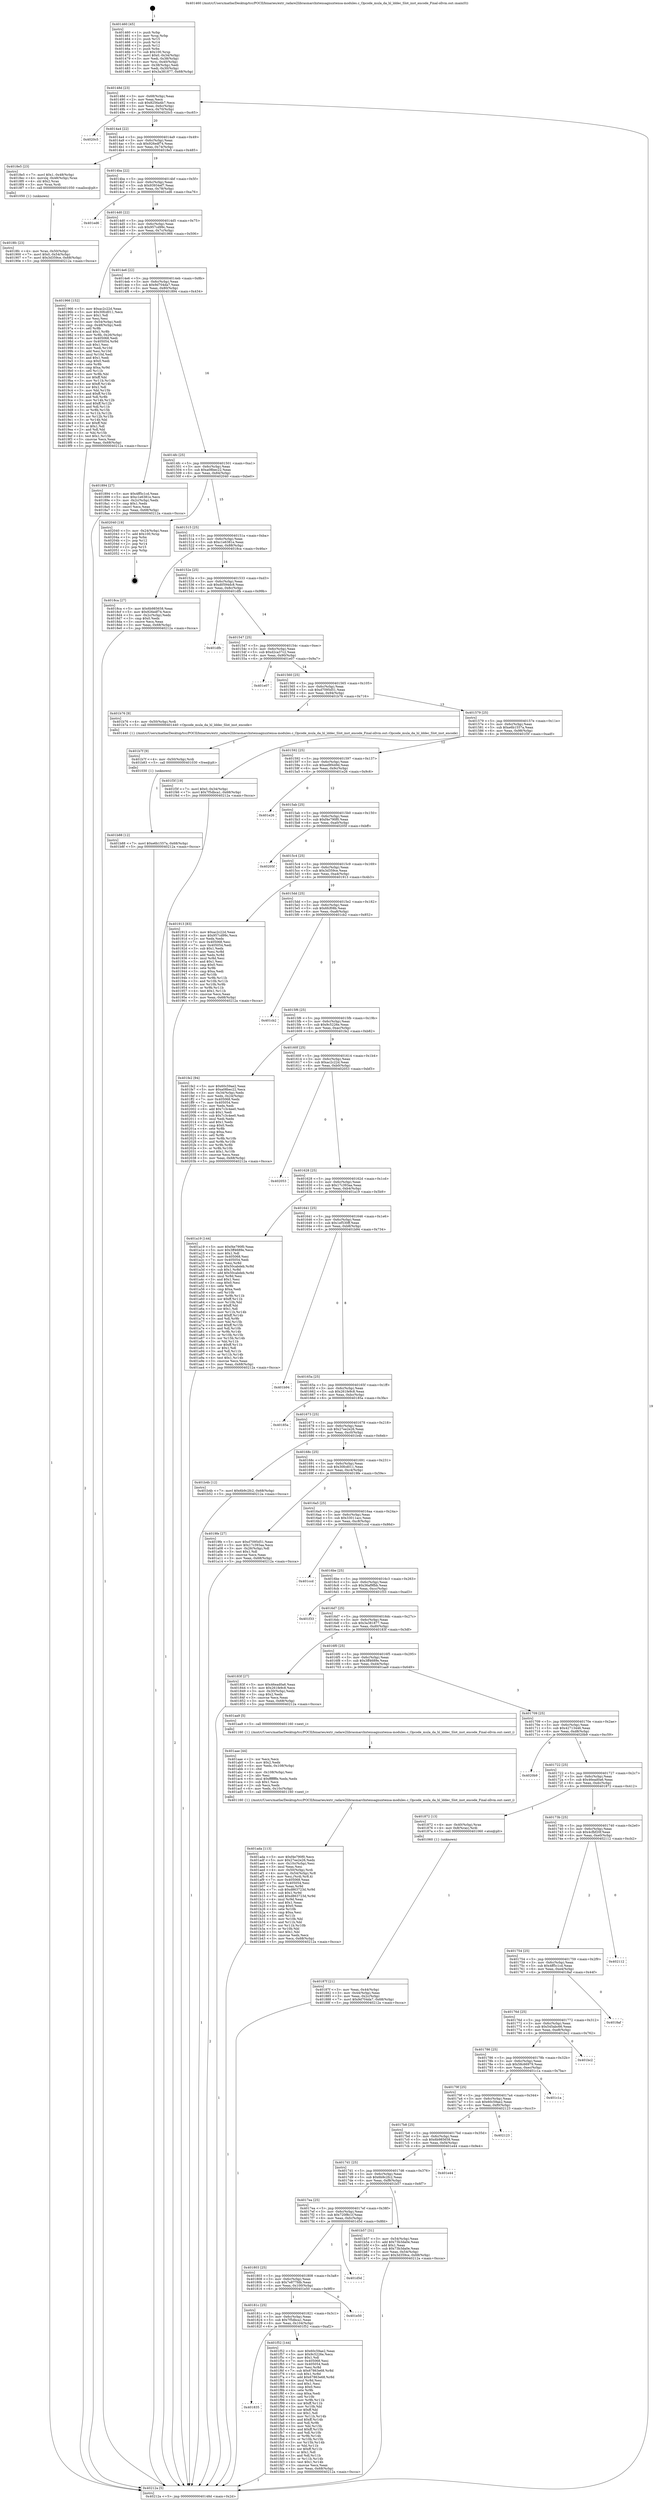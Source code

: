 digraph "0x401460" {
  label = "0x401460 (/mnt/c/Users/mathe/Desktop/tcc/POCII/binaries/extr_radare2librasmarchxtensagnuxtensa-modules.c_Opcode_mula_da_hl_lddec_Slot_inst_encode_Final-ollvm.out::main(0))"
  labelloc = "t"
  node[shape=record]

  Entry [label="",width=0.3,height=0.3,shape=circle,fillcolor=black,style=filled]
  "0x40148d" [label="{
     0x40148d [23]\l
     | [instrs]\l
     &nbsp;&nbsp;0x40148d \<+3\>: mov -0x68(%rbp),%eax\l
     &nbsp;&nbsp;0x401490 \<+2\>: mov %eax,%ecx\l
     &nbsp;&nbsp;0x401492 \<+6\>: sub $0x8256a4b7,%ecx\l
     &nbsp;&nbsp;0x401498 \<+3\>: mov %eax,-0x6c(%rbp)\l
     &nbsp;&nbsp;0x40149b \<+3\>: mov %ecx,-0x70(%rbp)\l
     &nbsp;&nbsp;0x40149e \<+6\>: je 00000000004020c5 \<main+0xc65\>\l
  }"]
  "0x4020c5" [label="{
     0x4020c5\l
  }", style=dashed]
  "0x4014a4" [label="{
     0x4014a4 [22]\l
     | [instrs]\l
     &nbsp;&nbsp;0x4014a4 \<+5\>: jmp 00000000004014a9 \<main+0x49\>\l
     &nbsp;&nbsp;0x4014a9 \<+3\>: mov -0x6c(%rbp),%eax\l
     &nbsp;&nbsp;0x4014ac \<+5\>: sub $0x926edf74,%eax\l
     &nbsp;&nbsp;0x4014b1 \<+3\>: mov %eax,-0x74(%rbp)\l
     &nbsp;&nbsp;0x4014b4 \<+6\>: je 00000000004018e5 \<main+0x485\>\l
  }"]
  Exit [label="",width=0.3,height=0.3,shape=circle,fillcolor=black,style=filled,peripheries=2]
  "0x4018e5" [label="{
     0x4018e5 [23]\l
     | [instrs]\l
     &nbsp;&nbsp;0x4018e5 \<+7\>: movl $0x1,-0x48(%rbp)\l
     &nbsp;&nbsp;0x4018ec \<+4\>: movslq -0x48(%rbp),%rax\l
     &nbsp;&nbsp;0x4018f0 \<+4\>: shl $0x2,%rax\l
     &nbsp;&nbsp;0x4018f4 \<+3\>: mov %rax,%rdi\l
     &nbsp;&nbsp;0x4018f7 \<+5\>: call 0000000000401050 \<malloc@plt\>\l
     | [calls]\l
     &nbsp;&nbsp;0x401050 \{1\} (unknown)\l
  }"]
  "0x4014ba" [label="{
     0x4014ba [22]\l
     | [instrs]\l
     &nbsp;&nbsp;0x4014ba \<+5\>: jmp 00000000004014bf \<main+0x5f\>\l
     &nbsp;&nbsp;0x4014bf \<+3\>: mov -0x6c(%rbp),%eax\l
     &nbsp;&nbsp;0x4014c2 \<+5\>: sub $0x93934ef7,%eax\l
     &nbsp;&nbsp;0x4014c7 \<+3\>: mov %eax,-0x78(%rbp)\l
     &nbsp;&nbsp;0x4014ca \<+6\>: je 0000000000401ed6 \<main+0xa76\>\l
  }"]
  "0x401835" [label="{
     0x401835\l
  }", style=dashed]
  "0x401ed6" [label="{
     0x401ed6\l
  }", style=dashed]
  "0x4014d0" [label="{
     0x4014d0 [22]\l
     | [instrs]\l
     &nbsp;&nbsp;0x4014d0 \<+5\>: jmp 00000000004014d5 \<main+0x75\>\l
     &nbsp;&nbsp;0x4014d5 \<+3\>: mov -0x6c(%rbp),%eax\l
     &nbsp;&nbsp;0x4014d8 \<+5\>: sub $0x957cd99c,%eax\l
     &nbsp;&nbsp;0x4014dd \<+3\>: mov %eax,-0x7c(%rbp)\l
     &nbsp;&nbsp;0x4014e0 \<+6\>: je 0000000000401966 \<main+0x506\>\l
  }"]
  "0x401f52" [label="{
     0x401f52 [144]\l
     | [instrs]\l
     &nbsp;&nbsp;0x401f52 \<+5\>: mov $0x60c59ae2,%eax\l
     &nbsp;&nbsp;0x401f57 \<+5\>: mov $0x9c5226e,%ecx\l
     &nbsp;&nbsp;0x401f5c \<+2\>: mov $0x1,%dl\l
     &nbsp;&nbsp;0x401f5e \<+7\>: mov 0x405068,%esi\l
     &nbsp;&nbsp;0x401f65 \<+7\>: mov 0x405054,%edi\l
     &nbsp;&nbsp;0x401f6c \<+3\>: mov %esi,%r8d\l
     &nbsp;&nbsp;0x401f6f \<+7\>: sub $0x67863e68,%r8d\l
     &nbsp;&nbsp;0x401f76 \<+4\>: sub $0x1,%r8d\l
     &nbsp;&nbsp;0x401f7a \<+7\>: add $0x67863e68,%r8d\l
     &nbsp;&nbsp;0x401f81 \<+4\>: imul %r8d,%esi\l
     &nbsp;&nbsp;0x401f85 \<+3\>: and $0x1,%esi\l
     &nbsp;&nbsp;0x401f88 \<+3\>: cmp $0x0,%esi\l
     &nbsp;&nbsp;0x401f8b \<+4\>: sete %r9b\l
     &nbsp;&nbsp;0x401f8f \<+3\>: cmp $0xa,%edi\l
     &nbsp;&nbsp;0x401f92 \<+4\>: setl %r10b\l
     &nbsp;&nbsp;0x401f96 \<+3\>: mov %r9b,%r11b\l
     &nbsp;&nbsp;0x401f99 \<+4\>: xor $0xff,%r11b\l
     &nbsp;&nbsp;0x401f9d \<+3\>: mov %r10b,%bl\l
     &nbsp;&nbsp;0x401fa0 \<+3\>: xor $0xff,%bl\l
     &nbsp;&nbsp;0x401fa3 \<+3\>: xor $0x1,%dl\l
     &nbsp;&nbsp;0x401fa6 \<+3\>: mov %r11b,%r14b\l
     &nbsp;&nbsp;0x401fa9 \<+4\>: and $0xff,%r14b\l
     &nbsp;&nbsp;0x401fad \<+3\>: and %dl,%r9b\l
     &nbsp;&nbsp;0x401fb0 \<+3\>: mov %bl,%r15b\l
     &nbsp;&nbsp;0x401fb3 \<+4\>: and $0xff,%r15b\l
     &nbsp;&nbsp;0x401fb7 \<+3\>: and %dl,%r10b\l
     &nbsp;&nbsp;0x401fba \<+3\>: or %r9b,%r14b\l
     &nbsp;&nbsp;0x401fbd \<+3\>: or %r10b,%r15b\l
     &nbsp;&nbsp;0x401fc0 \<+3\>: xor %r15b,%r14b\l
     &nbsp;&nbsp;0x401fc3 \<+3\>: or %bl,%r11b\l
     &nbsp;&nbsp;0x401fc6 \<+4\>: xor $0xff,%r11b\l
     &nbsp;&nbsp;0x401fca \<+3\>: or $0x1,%dl\l
     &nbsp;&nbsp;0x401fcd \<+3\>: and %dl,%r11b\l
     &nbsp;&nbsp;0x401fd0 \<+3\>: or %r11b,%r14b\l
     &nbsp;&nbsp;0x401fd3 \<+4\>: test $0x1,%r14b\l
     &nbsp;&nbsp;0x401fd7 \<+3\>: cmovne %ecx,%eax\l
     &nbsp;&nbsp;0x401fda \<+3\>: mov %eax,-0x68(%rbp)\l
     &nbsp;&nbsp;0x401fdd \<+5\>: jmp 000000000040212a \<main+0xcca\>\l
  }"]
  "0x401966" [label="{
     0x401966 [152]\l
     | [instrs]\l
     &nbsp;&nbsp;0x401966 \<+5\>: mov $0xac2c22d,%eax\l
     &nbsp;&nbsp;0x40196b \<+5\>: mov $0x30fcd011,%ecx\l
     &nbsp;&nbsp;0x401970 \<+2\>: mov $0x1,%dl\l
     &nbsp;&nbsp;0x401972 \<+2\>: xor %esi,%esi\l
     &nbsp;&nbsp;0x401974 \<+3\>: mov -0x54(%rbp),%edi\l
     &nbsp;&nbsp;0x401977 \<+3\>: cmp -0x48(%rbp),%edi\l
     &nbsp;&nbsp;0x40197a \<+4\>: setl %r8b\l
     &nbsp;&nbsp;0x40197e \<+4\>: and $0x1,%r8b\l
     &nbsp;&nbsp;0x401982 \<+4\>: mov %r8b,-0x26(%rbp)\l
     &nbsp;&nbsp;0x401986 \<+7\>: mov 0x405068,%edi\l
     &nbsp;&nbsp;0x40198d \<+8\>: mov 0x405054,%r9d\l
     &nbsp;&nbsp;0x401995 \<+3\>: sub $0x1,%esi\l
     &nbsp;&nbsp;0x401998 \<+3\>: mov %edi,%r10d\l
     &nbsp;&nbsp;0x40199b \<+3\>: add %esi,%r10d\l
     &nbsp;&nbsp;0x40199e \<+4\>: imul %r10d,%edi\l
     &nbsp;&nbsp;0x4019a2 \<+3\>: and $0x1,%edi\l
     &nbsp;&nbsp;0x4019a5 \<+3\>: cmp $0x0,%edi\l
     &nbsp;&nbsp;0x4019a8 \<+4\>: sete %r8b\l
     &nbsp;&nbsp;0x4019ac \<+4\>: cmp $0xa,%r9d\l
     &nbsp;&nbsp;0x4019b0 \<+4\>: setl %r11b\l
     &nbsp;&nbsp;0x4019b4 \<+3\>: mov %r8b,%bl\l
     &nbsp;&nbsp;0x4019b7 \<+3\>: xor $0xff,%bl\l
     &nbsp;&nbsp;0x4019ba \<+3\>: mov %r11b,%r14b\l
     &nbsp;&nbsp;0x4019bd \<+4\>: xor $0xff,%r14b\l
     &nbsp;&nbsp;0x4019c1 \<+3\>: xor $0x1,%dl\l
     &nbsp;&nbsp;0x4019c4 \<+3\>: mov %bl,%r15b\l
     &nbsp;&nbsp;0x4019c7 \<+4\>: and $0xff,%r15b\l
     &nbsp;&nbsp;0x4019cb \<+3\>: and %dl,%r8b\l
     &nbsp;&nbsp;0x4019ce \<+3\>: mov %r14b,%r12b\l
     &nbsp;&nbsp;0x4019d1 \<+4\>: and $0xff,%r12b\l
     &nbsp;&nbsp;0x4019d5 \<+3\>: and %dl,%r11b\l
     &nbsp;&nbsp;0x4019d8 \<+3\>: or %r8b,%r15b\l
     &nbsp;&nbsp;0x4019db \<+3\>: or %r11b,%r12b\l
     &nbsp;&nbsp;0x4019de \<+3\>: xor %r12b,%r15b\l
     &nbsp;&nbsp;0x4019e1 \<+3\>: or %r14b,%bl\l
     &nbsp;&nbsp;0x4019e4 \<+3\>: xor $0xff,%bl\l
     &nbsp;&nbsp;0x4019e7 \<+3\>: or $0x1,%dl\l
     &nbsp;&nbsp;0x4019ea \<+2\>: and %dl,%bl\l
     &nbsp;&nbsp;0x4019ec \<+3\>: or %bl,%r15b\l
     &nbsp;&nbsp;0x4019ef \<+4\>: test $0x1,%r15b\l
     &nbsp;&nbsp;0x4019f3 \<+3\>: cmovne %ecx,%eax\l
     &nbsp;&nbsp;0x4019f6 \<+3\>: mov %eax,-0x68(%rbp)\l
     &nbsp;&nbsp;0x4019f9 \<+5\>: jmp 000000000040212a \<main+0xcca\>\l
  }"]
  "0x4014e6" [label="{
     0x4014e6 [22]\l
     | [instrs]\l
     &nbsp;&nbsp;0x4014e6 \<+5\>: jmp 00000000004014eb \<main+0x8b\>\l
     &nbsp;&nbsp;0x4014eb \<+3\>: mov -0x6c(%rbp),%eax\l
     &nbsp;&nbsp;0x4014ee \<+5\>: sub $0x9d704da7,%eax\l
     &nbsp;&nbsp;0x4014f3 \<+3\>: mov %eax,-0x80(%rbp)\l
     &nbsp;&nbsp;0x4014f6 \<+6\>: je 0000000000401894 \<main+0x434\>\l
  }"]
  "0x40181c" [label="{
     0x40181c [25]\l
     | [instrs]\l
     &nbsp;&nbsp;0x40181c \<+5\>: jmp 0000000000401821 \<main+0x3c1\>\l
     &nbsp;&nbsp;0x401821 \<+3\>: mov -0x6c(%rbp),%eax\l
     &nbsp;&nbsp;0x401824 \<+5\>: sub $0x7f5dbca1,%eax\l
     &nbsp;&nbsp;0x401829 \<+6\>: mov %eax,-0x104(%rbp)\l
     &nbsp;&nbsp;0x40182f \<+6\>: je 0000000000401f52 \<main+0xaf2\>\l
  }"]
  "0x401894" [label="{
     0x401894 [27]\l
     | [instrs]\l
     &nbsp;&nbsp;0x401894 \<+5\>: mov $0x4ff5c1cd,%eax\l
     &nbsp;&nbsp;0x401899 \<+5\>: mov $0xc1e6381e,%ecx\l
     &nbsp;&nbsp;0x40189e \<+3\>: mov -0x2c(%rbp),%edx\l
     &nbsp;&nbsp;0x4018a1 \<+3\>: cmp $0x1,%edx\l
     &nbsp;&nbsp;0x4018a4 \<+3\>: cmovl %ecx,%eax\l
     &nbsp;&nbsp;0x4018a7 \<+3\>: mov %eax,-0x68(%rbp)\l
     &nbsp;&nbsp;0x4018aa \<+5\>: jmp 000000000040212a \<main+0xcca\>\l
  }"]
  "0x4014fc" [label="{
     0x4014fc [25]\l
     | [instrs]\l
     &nbsp;&nbsp;0x4014fc \<+5\>: jmp 0000000000401501 \<main+0xa1\>\l
     &nbsp;&nbsp;0x401501 \<+3\>: mov -0x6c(%rbp),%eax\l
     &nbsp;&nbsp;0x401504 \<+5\>: sub $0xa08bec22,%eax\l
     &nbsp;&nbsp;0x401509 \<+6\>: mov %eax,-0x84(%rbp)\l
     &nbsp;&nbsp;0x40150f \<+6\>: je 0000000000402040 \<main+0xbe0\>\l
  }"]
  "0x401e50" [label="{
     0x401e50\l
  }", style=dashed]
  "0x402040" [label="{
     0x402040 [19]\l
     | [instrs]\l
     &nbsp;&nbsp;0x402040 \<+3\>: mov -0x24(%rbp),%eax\l
     &nbsp;&nbsp;0x402043 \<+7\>: add $0x100,%rsp\l
     &nbsp;&nbsp;0x40204a \<+1\>: pop %rbx\l
     &nbsp;&nbsp;0x40204b \<+2\>: pop %r12\l
     &nbsp;&nbsp;0x40204d \<+2\>: pop %r14\l
     &nbsp;&nbsp;0x40204f \<+2\>: pop %r15\l
     &nbsp;&nbsp;0x402051 \<+1\>: pop %rbp\l
     &nbsp;&nbsp;0x402052 \<+1\>: ret\l
  }"]
  "0x401515" [label="{
     0x401515 [25]\l
     | [instrs]\l
     &nbsp;&nbsp;0x401515 \<+5\>: jmp 000000000040151a \<main+0xba\>\l
     &nbsp;&nbsp;0x40151a \<+3\>: mov -0x6c(%rbp),%eax\l
     &nbsp;&nbsp;0x40151d \<+5\>: sub $0xc1e6381e,%eax\l
     &nbsp;&nbsp;0x401522 \<+6\>: mov %eax,-0x88(%rbp)\l
     &nbsp;&nbsp;0x401528 \<+6\>: je 00000000004018ca \<main+0x46a\>\l
  }"]
  "0x401803" [label="{
     0x401803 [25]\l
     | [instrs]\l
     &nbsp;&nbsp;0x401803 \<+5\>: jmp 0000000000401808 \<main+0x3a8\>\l
     &nbsp;&nbsp;0x401808 \<+3\>: mov -0x6c(%rbp),%eax\l
     &nbsp;&nbsp;0x40180b \<+5\>: sub $0x7e877fdb,%eax\l
     &nbsp;&nbsp;0x401810 \<+6\>: mov %eax,-0x100(%rbp)\l
     &nbsp;&nbsp;0x401816 \<+6\>: je 0000000000401e50 \<main+0x9f0\>\l
  }"]
  "0x4018ca" [label="{
     0x4018ca [27]\l
     | [instrs]\l
     &nbsp;&nbsp;0x4018ca \<+5\>: mov $0x6b985658,%eax\l
     &nbsp;&nbsp;0x4018cf \<+5\>: mov $0x926edf74,%ecx\l
     &nbsp;&nbsp;0x4018d4 \<+3\>: mov -0x2c(%rbp),%edx\l
     &nbsp;&nbsp;0x4018d7 \<+3\>: cmp $0x0,%edx\l
     &nbsp;&nbsp;0x4018da \<+3\>: cmove %ecx,%eax\l
     &nbsp;&nbsp;0x4018dd \<+3\>: mov %eax,-0x68(%rbp)\l
     &nbsp;&nbsp;0x4018e0 \<+5\>: jmp 000000000040212a \<main+0xcca\>\l
  }"]
  "0x40152e" [label="{
     0x40152e [25]\l
     | [instrs]\l
     &nbsp;&nbsp;0x40152e \<+5\>: jmp 0000000000401533 \<main+0xd3\>\l
     &nbsp;&nbsp;0x401533 \<+3\>: mov -0x6c(%rbp),%eax\l
     &nbsp;&nbsp;0x401536 \<+5\>: sub $0xd0594dc8,%eax\l
     &nbsp;&nbsp;0x40153b \<+6\>: mov %eax,-0x8c(%rbp)\l
     &nbsp;&nbsp;0x401541 \<+6\>: je 0000000000401dfb \<main+0x99b\>\l
  }"]
  "0x401d5d" [label="{
     0x401d5d\l
  }", style=dashed]
  "0x401dfb" [label="{
     0x401dfb\l
  }", style=dashed]
  "0x401547" [label="{
     0x401547 [25]\l
     | [instrs]\l
     &nbsp;&nbsp;0x401547 \<+5\>: jmp 000000000040154c \<main+0xec\>\l
     &nbsp;&nbsp;0x40154c \<+3\>: mov -0x6c(%rbp),%eax\l
     &nbsp;&nbsp;0x40154f \<+5\>: sub $0xd2ca37c2,%eax\l
     &nbsp;&nbsp;0x401554 \<+6\>: mov %eax,-0x90(%rbp)\l
     &nbsp;&nbsp;0x40155a \<+6\>: je 0000000000401e07 \<main+0x9a7\>\l
  }"]
  "0x401b88" [label="{
     0x401b88 [12]\l
     | [instrs]\l
     &nbsp;&nbsp;0x401b88 \<+7\>: movl $0xe6b1557a,-0x68(%rbp)\l
     &nbsp;&nbsp;0x401b8f \<+5\>: jmp 000000000040212a \<main+0xcca\>\l
  }"]
  "0x401e07" [label="{
     0x401e07\l
  }", style=dashed]
  "0x401560" [label="{
     0x401560 [25]\l
     | [instrs]\l
     &nbsp;&nbsp;0x401560 \<+5\>: jmp 0000000000401565 \<main+0x105\>\l
     &nbsp;&nbsp;0x401565 \<+3\>: mov -0x6c(%rbp),%eax\l
     &nbsp;&nbsp;0x401568 \<+5\>: sub $0xd7095d51,%eax\l
     &nbsp;&nbsp;0x40156d \<+6\>: mov %eax,-0x94(%rbp)\l
     &nbsp;&nbsp;0x401573 \<+6\>: je 0000000000401b76 \<main+0x716\>\l
  }"]
  "0x401b7f" [label="{
     0x401b7f [9]\l
     | [instrs]\l
     &nbsp;&nbsp;0x401b7f \<+4\>: mov -0x50(%rbp),%rdi\l
     &nbsp;&nbsp;0x401b83 \<+5\>: call 0000000000401030 \<free@plt\>\l
     | [calls]\l
     &nbsp;&nbsp;0x401030 \{1\} (unknown)\l
  }"]
  "0x401b76" [label="{
     0x401b76 [9]\l
     | [instrs]\l
     &nbsp;&nbsp;0x401b76 \<+4\>: mov -0x50(%rbp),%rdi\l
     &nbsp;&nbsp;0x401b7a \<+5\>: call 0000000000401440 \<Opcode_mula_da_hl_lddec_Slot_inst_encode\>\l
     | [calls]\l
     &nbsp;&nbsp;0x401440 \{1\} (/mnt/c/Users/mathe/Desktop/tcc/POCII/binaries/extr_radare2librasmarchxtensagnuxtensa-modules.c_Opcode_mula_da_hl_lddec_Slot_inst_encode_Final-ollvm.out::Opcode_mula_da_hl_lddec_Slot_inst_encode)\l
  }"]
  "0x401579" [label="{
     0x401579 [25]\l
     | [instrs]\l
     &nbsp;&nbsp;0x401579 \<+5\>: jmp 000000000040157e \<main+0x11e\>\l
     &nbsp;&nbsp;0x40157e \<+3\>: mov -0x6c(%rbp),%eax\l
     &nbsp;&nbsp;0x401581 \<+5\>: sub $0xe6b1557a,%eax\l
     &nbsp;&nbsp;0x401586 \<+6\>: mov %eax,-0x98(%rbp)\l
     &nbsp;&nbsp;0x40158c \<+6\>: je 0000000000401f3f \<main+0xadf\>\l
  }"]
  "0x4017ea" [label="{
     0x4017ea [25]\l
     | [instrs]\l
     &nbsp;&nbsp;0x4017ea \<+5\>: jmp 00000000004017ef \<main+0x38f\>\l
     &nbsp;&nbsp;0x4017ef \<+3\>: mov -0x6c(%rbp),%eax\l
     &nbsp;&nbsp;0x4017f2 \<+5\>: sub $0x720f8c1f,%eax\l
     &nbsp;&nbsp;0x4017f7 \<+6\>: mov %eax,-0xfc(%rbp)\l
     &nbsp;&nbsp;0x4017fd \<+6\>: je 0000000000401d5d \<main+0x8fd\>\l
  }"]
  "0x401f3f" [label="{
     0x401f3f [19]\l
     | [instrs]\l
     &nbsp;&nbsp;0x401f3f \<+7\>: movl $0x0,-0x34(%rbp)\l
     &nbsp;&nbsp;0x401f46 \<+7\>: movl $0x7f5dbca1,-0x68(%rbp)\l
     &nbsp;&nbsp;0x401f4d \<+5\>: jmp 000000000040212a \<main+0xcca\>\l
  }"]
  "0x401592" [label="{
     0x401592 [25]\l
     | [instrs]\l
     &nbsp;&nbsp;0x401592 \<+5\>: jmp 0000000000401597 \<main+0x137\>\l
     &nbsp;&nbsp;0x401597 \<+3\>: mov -0x6c(%rbp),%eax\l
     &nbsp;&nbsp;0x40159a \<+5\>: sub $0xed9f449d,%eax\l
     &nbsp;&nbsp;0x40159f \<+6\>: mov %eax,-0x9c(%rbp)\l
     &nbsp;&nbsp;0x4015a5 \<+6\>: je 0000000000401e26 \<main+0x9c6\>\l
  }"]
  "0x401b57" [label="{
     0x401b57 [31]\l
     | [instrs]\l
     &nbsp;&nbsp;0x401b57 \<+3\>: mov -0x54(%rbp),%eax\l
     &nbsp;&nbsp;0x401b5a \<+5\>: add $0x73b3da0e,%eax\l
     &nbsp;&nbsp;0x401b5f \<+3\>: add $0x1,%eax\l
     &nbsp;&nbsp;0x401b62 \<+5\>: sub $0x73b3da0e,%eax\l
     &nbsp;&nbsp;0x401b67 \<+3\>: mov %eax,-0x54(%rbp)\l
     &nbsp;&nbsp;0x401b6a \<+7\>: movl $0x3d359ce,-0x68(%rbp)\l
     &nbsp;&nbsp;0x401b71 \<+5\>: jmp 000000000040212a \<main+0xcca\>\l
  }"]
  "0x401e26" [label="{
     0x401e26\l
  }", style=dashed]
  "0x4015ab" [label="{
     0x4015ab [25]\l
     | [instrs]\l
     &nbsp;&nbsp;0x4015ab \<+5\>: jmp 00000000004015b0 \<main+0x150\>\l
     &nbsp;&nbsp;0x4015b0 \<+3\>: mov -0x6c(%rbp),%eax\l
     &nbsp;&nbsp;0x4015b3 \<+5\>: sub $0xf4e790f0,%eax\l
     &nbsp;&nbsp;0x4015b8 \<+6\>: mov %eax,-0xa0(%rbp)\l
     &nbsp;&nbsp;0x4015be \<+6\>: je 000000000040205f \<main+0xbff\>\l
  }"]
  "0x4017d1" [label="{
     0x4017d1 [25]\l
     | [instrs]\l
     &nbsp;&nbsp;0x4017d1 \<+5\>: jmp 00000000004017d6 \<main+0x376\>\l
     &nbsp;&nbsp;0x4017d6 \<+3\>: mov -0x6c(%rbp),%eax\l
     &nbsp;&nbsp;0x4017d9 \<+5\>: sub $0x6b9c2fc2,%eax\l
     &nbsp;&nbsp;0x4017de \<+6\>: mov %eax,-0xf8(%rbp)\l
     &nbsp;&nbsp;0x4017e4 \<+6\>: je 0000000000401b57 \<main+0x6f7\>\l
  }"]
  "0x40205f" [label="{
     0x40205f\l
  }", style=dashed]
  "0x4015c4" [label="{
     0x4015c4 [25]\l
     | [instrs]\l
     &nbsp;&nbsp;0x4015c4 \<+5\>: jmp 00000000004015c9 \<main+0x169\>\l
     &nbsp;&nbsp;0x4015c9 \<+3\>: mov -0x6c(%rbp),%eax\l
     &nbsp;&nbsp;0x4015cc \<+5\>: sub $0x3d359ce,%eax\l
     &nbsp;&nbsp;0x4015d1 \<+6\>: mov %eax,-0xa4(%rbp)\l
     &nbsp;&nbsp;0x4015d7 \<+6\>: je 0000000000401913 \<main+0x4b3\>\l
  }"]
  "0x401e44" [label="{
     0x401e44\l
  }", style=dashed]
  "0x401913" [label="{
     0x401913 [83]\l
     | [instrs]\l
     &nbsp;&nbsp;0x401913 \<+5\>: mov $0xac2c22d,%eax\l
     &nbsp;&nbsp;0x401918 \<+5\>: mov $0x957cd99c,%ecx\l
     &nbsp;&nbsp;0x40191d \<+2\>: xor %edx,%edx\l
     &nbsp;&nbsp;0x40191f \<+7\>: mov 0x405068,%esi\l
     &nbsp;&nbsp;0x401926 \<+7\>: mov 0x405054,%edi\l
     &nbsp;&nbsp;0x40192d \<+3\>: sub $0x1,%edx\l
     &nbsp;&nbsp;0x401930 \<+3\>: mov %esi,%r8d\l
     &nbsp;&nbsp;0x401933 \<+3\>: add %edx,%r8d\l
     &nbsp;&nbsp;0x401936 \<+4\>: imul %r8d,%esi\l
     &nbsp;&nbsp;0x40193a \<+3\>: and $0x1,%esi\l
     &nbsp;&nbsp;0x40193d \<+3\>: cmp $0x0,%esi\l
     &nbsp;&nbsp;0x401940 \<+4\>: sete %r9b\l
     &nbsp;&nbsp;0x401944 \<+3\>: cmp $0xa,%edi\l
     &nbsp;&nbsp;0x401947 \<+4\>: setl %r10b\l
     &nbsp;&nbsp;0x40194b \<+3\>: mov %r9b,%r11b\l
     &nbsp;&nbsp;0x40194e \<+3\>: and %r10b,%r11b\l
     &nbsp;&nbsp;0x401951 \<+3\>: xor %r10b,%r9b\l
     &nbsp;&nbsp;0x401954 \<+3\>: or %r9b,%r11b\l
     &nbsp;&nbsp;0x401957 \<+4\>: test $0x1,%r11b\l
     &nbsp;&nbsp;0x40195b \<+3\>: cmovne %ecx,%eax\l
     &nbsp;&nbsp;0x40195e \<+3\>: mov %eax,-0x68(%rbp)\l
     &nbsp;&nbsp;0x401961 \<+5\>: jmp 000000000040212a \<main+0xcca\>\l
  }"]
  "0x4015dd" [label="{
     0x4015dd [25]\l
     | [instrs]\l
     &nbsp;&nbsp;0x4015dd \<+5\>: jmp 00000000004015e2 \<main+0x182\>\l
     &nbsp;&nbsp;0x4015e2 \<+3\>: mov -0x6c(%rbp),%eax\l
     &nbsp;&nbsp;0x4015e5 \<+5\>: sub $0x6fcf08b,%eax\l
     &nbsp;&nbsp;0x4015ea \<+6\>: mov %eax,-0xa8(%rbp)\l
     &nbsp;&nbsp;0x4015f0 \<+6\>: je 0000000000401cb2 \<main+0x852\>\l
  }"]
  "0x4017b8" [label="{
     0x4017b8 [25]\l
     | [instrs]\l
     &nbsp;&nbsp;0x4017b8 \<+5\>: jmp 00000000004017bd \<main+0x35d\>\l
     &nbsp;&nbsp;0x4017bd \<+3\>: mov -0x6c(%rbp),%eax\l
     &nbsp;&nbsp;0x4017c0 \<+5\>: sub $0x6b985658,%eax\l
     &nbsp;&nbsp;0x4017c5 \<+6\>: mov %eax,-0xf4(%rbp)\l
     &nbsp;&nbsp;0x4017cb \<+6\>: je 0000000000401e44 \<main+0x9e4\>\l
  }"]
  "0x401cb2" [label="{
     0x401cb2\l
  }", style=dashed]
  "0x4015f6" [label="{
     0x4015f6 [25]\l
     | [instrs]\l
     &nbsp;&nbsp;0x4015f6 \<+5\>: jmp 00000000004015fb \<main+0x19b\>\l
     &nbsp;&nbsp;0x4015fb \<+3\>: mov -0x6c(%rbp),%eax\l
     &nbsp;&nbsp;0x4015fe \<+5\>: sub $0x9c5226e,%eax\l
     &nbsp;&nbsp;0x401603 \<+6\>: mov %eax,-0xac(%rbp)\l
     &nbsp;&nbsp;0x401609 \<+6\>: je 0000000000401fe2 \<main+0xb82\>\l
  }"]
  "0x402123" [label="{
     0x402123\l
  }", style=dashed]
  "0x401fe2" [label="{
     0x401fe2 [94]\l
     | [instrs]\l
     &nbsp;&nbsp;0x401fe2 \<+5\>: mov $0x60c59ae2,%eax\l
     &nbsp;&nbsp;0x401fe7 \<+5\>: mov $0xa08bec22,%ecx\l
     &nbsp;&nbsp;0x401fec \<+3\>: mov -0x34(%rbp),%edx\l
     &nbsp;&nbsp;0x401fef \<+3\>: mov %edx,-0x24(%rbp)\l
     &nbsp;&nbsp;0x401ff2 \<+7\>: mov 0x405068,%edx\l
     &nbsp;&nbsp;0x401ff9 \<+7\>: mov 0x405054,%esi\l
     &nbsp;&nbsp;0x402000 \<+2\>: mov %edx,%edi\l
     &nbsp;&nbsp;0x402002 \<+6\>: add $0x7c3c4ee0,%edi\l
     &nbsp;&nbsp;0x402008 \<+3\>: sub $0x1,%edi\l
     &nbsp;&nbsp;0x40200b \<+6\>: sub $0x7c3c4ee0,%edi\l
     &nbsp;&nbsp;0x402011 \<+3\>: imul %edi,%edx\l
     &nbsp;&nbsp;0x402014 \<+3\>: and $0x1,%edx\l
     &nbsp;&nbsp;0x402017 \<+3\>: cmp $0x0,%edx\l
     &nbsp;&nbsp;0x40201a \<+4\>: sete %r8b\l
     &nbsp;&nbsp;0x40201e \<+3\>: cmp $0xa,%esi\l
     &nbsp;&nbsp;0x402021 \<+4\>: setl %r9b\l
     &nbsp;&nbsp;0x402025 \<+3\>: mov %r8b,%r10b\l
     &nbsp;&nbsp;0x402028 \<+3\>: and %r9b,%r10b\l
     &nbsp;&nbsp;0x40202b \<+3\>: xor %r9b,%r8b\l
     &nbsp;&nbsp;0x40202e \<+3\>: or %r8b,%r10b\l
     &nbsp;&nbsp;0x402031 \<+4\>: test $0x1,%r10b\l
     &nbsp;&nbsp;0x402035 \<+3\>: cmovne %ecx,%eax\l
     &nbsp;&nbsp;0x402038 \<+3\>: mov %eax,-0x68(%rbp)\l
     &nbsp;&nbsp;0x40203b \<+5\>: jmp 000000000040212a \<main+0xcca\>\l
  }"]
  "0x40160f" [label="{
     0x40160f [25]\l
     | [instrs]\l
     &nbsp;&nbsp;0x40160f \<+5\>: jmp 0000000000401614 \<main+0x1b4\>\l
     &nbsp;&nbsp;0x401614 \<+3\>: mov -0x6c(%rbp),%eax\l
     &nbsp;&nbsp;0x401617 \<+5\>: sub $0xac2c22d,%eax\l
     &nbsp;&nbsp;0x40161c \<+6\>: mov %eax,-0xb0(%rbp)\l
     &nbsp;&nbsp;0x401622 \<+6\>: je 0000000000402053 \<main+0xbf3\>\l
  }"]
  "0x40179f" [label="{
     0x40179f [25]\l
     | [instrs]\l
     &nbsp;&nbsp;0x40179f \<+5\>: jmp 00000000004017a4 \<main+0x344\>\l
     &nbsp;&nbsp;0x4017a4 \<+3\>: mov -0x6c(%rbp),%eax\l
     &nbsp;&nbsp;0x4017a7 \<+5\>: sub $0x60c59ae2,%eax\l
     &nbsp;&nbsp;0x4017ac \<+6\>: mov %eax,-0xf0(%rbp)\l
     &nbsp;&nbsp;0x4017b2 \<+6\>: je 0000000000402123 \<main+0xcc3\>\l
  }"]
  "0x402053" [label="{
     0x402053\l
  }", style=dashed]
  "0x401628" [label="{
     0x401628 [25]\l
     | [instrs]\l
     &nbsp;&nbsp;0x401628 \<+5\>: jmp 000000000040162d \<main+0x1cd\>\l
     &nbsp;&nbsp;0x40162d \<+3\>: mov -0x6c(%rbp),%eax\l
     &nbsp;&nbsp;0x401630 \<+5\>: sub $0x17c393aa,%eax\l
     &nbsp;&nbsp;0x401635 \<+6\>: mov %eax,-0xb4(%rbp)\l
     &nbsp;&nbsp;0x40163b \<+6\>: je 0000000000401a19 \<main+0x5b9\>\l
  }"]
  "0x401c1a" [label="{
     0x401c1a\l
  }", style=dashed]
  "0x401a19" [label="{
     0x401a19 [144]\l
     | [instrs]\l
     &nbsp;&nbsp;0x401a19 \<+5\>: mov $0xf4e790f0,%eax\l
     &nbsp;&nbsp;0x401a1e \<+5\>: mov $0x3ff4689e,%ecx\l
     &nbsp;&nbsp;0x401a23 \<+2\>: mov $0x1,%dl\l
     &nbsp;&nbsp;0x401a25 \<+7\>: mov 0x405068,%esi\l
     &nbsp;&nbsp;0x401a2c \<+7\>: mov 0x405054,%edi\l
     &nbsp;&nbsp;0x401a33 \<+3\>: mov %esi,%r8d\l
     &nbsp;&nbsp;0x401a36 \<+7\>: sub $0x50cabdeb,%r8d\l
     &nbsp;&nbsp;0x401a3d \<+4\>: sub $0x1,%r8d\l
     &nbsp;&nbsp;0x401a41 \<+7\>: add $0x50cabdeb,%r8d\l
     &nbsp;&nbsp;0x401a48 \<+4\>: imul %r8d,%esi\l
     &nbsp;&nbsp;0x401a4c \<+3\>: and $0x1,%esi\l
     &nbsp;&nbsp;0x401a4f \<+3\>: cmp $0x0,%esi\l
     &nbsp;&nbsp;0x401a52 \<+4\>: sete %r9b\l
     &nbsp;&nbsp;0x401a56 \<+3\>: cmp $0xa,%edi\l
     &nbsp;&nbsp;0x401a59 \<+4\>: setl %r10b\l
     &nbsp;&nbsp;0x401a5d \<+3\>: mov %r9b,%r11b\l
     &nbsp;&nbsp;0x401a60 \<+4\>: xor $0xff,%r11b\l
     &nbsp;&nbsp;0x401a64 \<+3\>: mov %r10b,%bl\l
     &nbsp;&nbsp;0x401a67 \<+3\>: xor $0xff,%bl\l
     &nbsp;&nbsp;0x401a6a \<+3\>: xor $0x1,%dl\l
     &nbsp;&nbsp;0x401a6d \<+3\>: mov %r11b,%r14b\l
     &nbsp;&nbsp;0x401a70 \<+4\>: and $0xff,%r14b\l
     &nbsp;&nbsp;0x401a74 \<+3\>: and %dl,%r9b\l
     &nbsp;&nbsp;0x401a77 \<+3\>: mov %bl,%r15b\l
     &nbsp;&nbsp;0x401a7a \<+4\>: and $0xff,%r15b\l
     &nbsp;&nbsp;0x401a7e \<+3\>: and %dl,%r10b\l
     &nbsp;&nbsp;0x401a81 \<+3\>: or %r9b,%r14b\l
     &nbsp;&nbsp;0x401a84 \<+3\>: or %r10b,%r15b\l
     &nbsp;&nbsp;0x401a87 \<+3\>: xor %r15b,%r14b\l
     &nbsp;&nbsp;0x401a8a \<+3\>: or %bl,%r11b\l
     &nbsp;&nbsp;0x401a8d \<+4\>: xor $0xff,%r11b\l
     &nbsp;&nbsp;0x401a91 \<+3\>: or $0x1,%dl\l
     &nbsp;&nbsp;0x401a94 \<+3\>: and %dl,%r11b\l
     &nbsp;&nbsp;0x401a97 \<+3\>: or %r11b,%r14b\l
     &nbsp;&nbsp;0x401a9a \<+4\>: test $0x1,%r14b\l
     &nbsp;&nbsp;0x401a9e \<+3\>: cmovne %ecx,%eax\l
     &nbsp;&nbsp;0x401aa1 \<+3\>: mov %eax,-0x68(%rbp)\l
     &nbsp;&nbsp;0x401aa4 \<+5\>: jmp 000000000040212a \<main+0xcca\>\l
  }"]
  "0x401641" [label="{
     0x401641 [25]\l
     | [instrs]\l
     &nbsp;&nbsp;0x401641 \<+5\>: jmp 0000000000401646 \<main+0x1e6\>\l
     &nbsp;&nbsp;0x401646 \<+3\>: mov -0x6c(%rbp),%eax\l
     &nbsp;&nbsp;0x401649 \<+5\>: sub $0x1ef530ff,%eax\l
     &nbsp;&nbsp;0x40164e \<+6\>: mov %eax,-0xb8(%rbp)\l
     &nbsp;&nbsp;0x401654 \<+6\>: je 0000000000401b94 \<main+0x734\>\l
  }"]
  "0x401786" [label="{
     0x401786 [25]\l
     | [instrs]\l
     &nbsp;&nbsp;0x401786 \<+5\>: jmp 000000000040178b \<main+0x32b\>\l
     &nbsp;&nbsp;0x40178b \<+3\>: mov -0x6c(%rbp),%eax\l
     &nbsp;&nbsp;0x40178e \<+5\>: sub $0x58c66979,%eax\l
     &nbsp;&nbsp;0x401793 \<+6\>: mov %eax,-0xec(%rbp)\l
     &nbsp;&nbsp;0x401799 \<+6\>: je 0000000000401c1a \<main+0x7ba\>\l
  }"]
  "0x401b94" [label="{
     0x401b94\l
  }", style=dashed]
  "0x40165a" [label="{
     0x40165a [25]\l
     | [instrs]\l
     &nbsp;&nbsp;0x40165a \<+5\>: jmp 000000000040165f \<main+0x1ff\>\l
     &nbsp;&nbsp;0x40165f \<+3\>: mov -0x6c(%rbp),%eax\l
     &nbsp;&nbsp;0x401662 \<+5\>: sub $0x261fe9c8,%eax\l
     &nbsp;&nbsp;0x401667 \<+6\>: mov %eax,-0xbc(%rbp)\l
     &nbsp;&nbsp;0x40166d \<+6\>: je 000000000040185a \<main+0x3fa\>\l
  }"]
  "0x401bc2" [label="{
     0x401bc2\l
  }", style=dashed]
  "0x40185a" [label="{
     0x40185a\l
  }", style=dashed]
  "0x401673" [label="{
     0x401673 [25]\l
     | [instrs]\l
     &nbsp;&nbsp;0x401673 \<+5\>: jmp 0000000000401678 \<main+0x218\>\l
     &nbsp;&nbsp;0x401678 \<+3\>: mov -0x6c(%rbp),%eax\l
     &nbsp;&nbsp;0x40167b \<+5\>: sub $0x27ee2e26,%eax\l
     &nbsp;&nbsp;0x401680 \<+6\>: mov %eax,-0xc0(%rbp)\l
     &nbsp;&nbsp;0x401686 \<+6\>: je 0000000000401b4b \<main+0x6eb\>\l
  }"]
  "0x40176d" [label="{
     0x40176d [25]\l
     | [instrs]\l
     &nbsp;&nbsp;0x40176d \<+5\>: jmp 0000000000401772 \<main+0x312\>\l
     &nbsp;&nbsp;0x401772 \<+3\>: mov -0x6c(%rbp),%eax\l
     &nbsp;&nbsp;0x401775 \<+5\>: sub $0x545abc66,%eax\l
     &nbsp;&nbsp;0x40177a \<+6\>: mov %eax,-0xe8(%rbp)\l
     &nbsp;&nbsp;0x401780 \<+6\>: je 0000000000401bc2 \<main+0x762\>\l
  }"]
  "0x401b4b" [label="{
     0x401b4b [12]\l
     | [instrs]\l
     &nbsp;&nbsp;0x401b4b \<+7\>: movl $0x6b9c2fc2,-0x68(%rbp)\l
     &nbsp;&nbsp;0x401b52 \<+5\>: jmp 000000000040212a \<main+0xcca\>\l
  }"]
  "0x40168c" [label="{
     0x40168c [25]\l
     | [instrs]\l
     &nbsp;&nbsp;0x40168c \<+5\>: jmp 0000000000401691 \<main+0x231\>\l
     &nbsp;&nbsp;0x401691 \<+3\>: mov -0x6c(%rbp),%eax\l
     &nbsp;&nbsp;0x401694 \<+5\>: sub $0x30fcd011,%eax\l
     &nbsp;&nbsp;0x401699 \<+6\>: mov %eax,-0xc4(%rbp)\l
     &nbsp;&nbsp;0x40169f \<+6\>: je 00000000004019fe \<main+0x59e\>\l
  }"]
  "0x4018af" [label="{
     0x4018af\l
  }", style=dashed]
  "0x4019fe" [label="{
     0x4019fe [27]\l
     | [instrs]\l
     &nbsp;&nbsp;0x4019fe \<+5\>: mov $0xd7095d51,%eax\l
     &nbsp;&nbsp;0x401a03 \<+5\>: mov $0x17c393aa,%ecx\l
     &nbsp;&nbsp;0x401a08 \<+3\>: mov -0x26(%rbp),%dl\l
     &nbsp;&nbsp;0x401a0b \<+3\>: test $0x1,%dl\l
     &nbsp;&nbsp;0x401a0e \<+3\>: cmovne %ecx,%eax\l
     &nbsp;&nbsp;0x401a11 \<+3\>: mov %eax,-0x68(%rbp)\l
     &nbsp;&nbsp;0x401a14 \<+5\>: jmp 000000000040212a \<main+0xcca\>\l
  }"]
  "0x4016a5" [label="{
     0x4016a5 [25]\l
     | [instrs]\l
     &nbsp;&nbsp;0x4016a5 \<+5\>: jmp 00000000004016aa \<main+0x24a\>\l
     &nbsp;&nbsp;0x4016aa \<+3\>: mov -0x6c(%rbp),%eax\l
     &nbsp;&nbsp;0x4016ad \<+5\>: sub $0x33011acc,%eax\l
     &nbsp;&nbsp;0x4016b2 \<+6\>: mov %eax,-0xc8(%rbp)\l
     &nbsp;&nbsp;0x4016b8 \<+6\>: je 0000000000401ccd \<main+0x86d\>\l
  }"]
  "0x401754" [label="{
     0x401754 [25]\l
     | [instrs]\l
     &nbsp;&nbsp;0x401754 \<+5\>: jmp 0000000000401759 \<main+0x2f9\>\l
     &nbsp;&nbsp;0x401759 \<+3\>: mov -0x6c(%rbp),%eax\l
     &nbsp;&nbsp;0x40175c \<+5\>: sub $0x4ff5c1cd,%eax\l
     &nbsp;&nbsp;0x401761 \<+6\>: mov %eax,-0xe4(%rbp)\l
     &nbsp;&nbsp;0x401767 \<+6\>: je 00000000004018af \<main+0x44f\>\l
  }"]
  "0x401ccd" [label="{
     0x401ccd\l
  }", style=dashed]
  "0x4016be" [label="{
     0x4016be [25]\l
     | [instrs]\l
     &nbsp;&nbsp;0x4016be \<+5\>: jmp 00000000004016c3 \<main+0x263\>\l
     &nbsp;&nbsp;0x4016c3 \<+3\>: mov -0x6c(%rbp),%eax\l
     &nbsp;&nbsp;0x4016c6 \<+5\>: sub $0x36af9fbb,%eax\l
     &nbsp;&nbsp;0x4016cb \<+6\>: mov %eax,-0xcc(%rbp)\l
     &nbsp;&nbsp;0x4016d1 \<+6\>: je 0000000000401f33 \<main+0xad3\>\l
  }"]
  "0x402112" [label="{
     0x402112\l
  }", style=dashed]
  "0x401f33" [label="{
     0x401f33\l
  }", style=dashed]
  "0x4016d7" [label="{
     0x4016d7 [25]\l
     | [instrs]\l
     &nbsp;&nbsp;0x4016d7 \<+5\>: jmp 00000000004016dc \<main+0x27c\>\l
     &nbsp;&nbsp;0x4016dc \<+3\>: mov -0x6c(%rbp),%eax\l
     &nbsp;&nbsp;0x4016df \<+5\>: sub $0x3a381877,%eax\l
     &nbsp;&nbsp;0x4016e4 \<+6\>: mov %eax,-0xd0(%rbp)\l
     &nbsp;&nbsp;0x4016ea \<+6\>: je 000000000040183f \<main+0x3df\>\l
  }"]
  "0x401ada" [label="{
     0x401ada [113]\l
     | [instrs]\l
     &nbsp;&nbsp;0x401ada \<+5\>: mov $0xf4e790f0,%ecx\l
     &nbsp;&nbsp;0x401adf \<+5\>: mov $0x27ee2e26,%edx\l
     &nbsp;&nbsp;0x401ae4 \<+6\>: mov -0x10c(%rbp),%esi\l
     &nbsp;&nbsp;0x401aea \<+3\>: imul %eax,%esi\l
     &nbsp;&nbsp;0x401aed \<+4\>: mov -0x50(%rbp),%rdi\l
     &nbsp;&nbsp;0x401af1 \<+4\>: movslq -0x54(%rbp),%r8\l
     &nbsp;&nbsp;0x401af5 \<+4\>: mov %esi,(%rdi,%r8,4)\l
     &nbsp;&nbsp;0x401af9 \<+7\>: mov 0x405068,%eax\l
     &nbsp;&nbsp;0x401b00 \<+7\>: mov 0x405054,%esi\l
     &nbsp;&nbsp;0x401b07 \<+3\>: mov %eax,%r9d\l
     &nbsp;&nbsp;0x401b0a \<+7\>: sub $0xd863723d,%r9d\l
     &nbsp;&nbsp;0x401b11 \<+4\>: sub $0x1,%r9d\l
     &nbsp;&nbsp;0x401b15 \<+7\>: add $0xd863723d,%r9d\l
     &nbsp;&nbsp;0x401b1c \<+4\>: imul %r9d,%eax\l
     &nbsp;&nbsp;0x401b20 \<+3\>: and $0x1,%eax\l
     &nbsp;&nbsp;0x401b23 \<+3\>: cmp $0x0,%eax\l
     &nbsp;&nbsp;0x401b26 \<+4\>: sete %r10b\l
     &nbsp;&nbsp;0x401b2a \<+3\>: cmp $0xa,%esi\l
     &nbsp;&nbsp;0x401b2d \<+4\>: setl %r11b\l
     &nbsp;&nbsp;0x401b31 \<+3\>: mov %r10b,%bl\l
     &nbsp;&nbsp;0x401b34 \<+3\>: and %r11b,%bl\l
     &nbsp;&nbsp;0x401b37 \<+3\>: xor %r11b,%r10b\l
     &nbsp;&nbsp;0x401b3a \<+3\>: or %r10b,%bl\l
     &nbsp;&nbsp;0x401b3d \<+3\>: test $0x1,%bl\l
     &nbsp;&nbsp;0x401b40 \<+3\>: cmovne %edx,%ecx\l
     &nbsp;&nbsp;0x401b43 \<+3\>: mov %ecx,-0x68(%rbp)\l
     &nbsp;&nbsp;0x401b46 \<+5\>: jmp 000000000040212a \<main+0xcca\>\l
  }"]
  "0x40183f" [label="{
     0x40183f [27]\l
     | [instrs]\l
     &nbsp;&nbsp;0x40183f \<+5\>: mov $0x46ead0a6,%eax\l
     &nbsp;&nbsp;0x401844 \<+5\>: mov $0x261fe9c8,%ecx\l
     &nbsp;&nbsp;0x401849 \<+3\>: mov -0x30(%rbp),%edx\l
     &nbsp;&nbsp;0x40184c \<+3\>: cmp $0x2,%edx\l
     &nbsp;&nbsp;0x40184f \<+3\>: cmovne %ecx,%eax\l
     &nbsp;&nbsp;0x401852 \<+3\>: mov %eax,-0x68(%rbp)\l
     &nbsp;&nbsp;0x401855 \<+5\>: jmp 000000000040212a \<main+0xcca\>\l
  }"]
  "0x4016f0" [label="{
     0x4016f0 [25]\l
     | [instrs]\l
     &nbsp;&nbsp;0x4016f0 \<+5\>: jmp 00000000004016f5 \<main+0x295\>\l
     &nbsp;&nbsp;0x4016f5 \<+3\>: mov -0x6c(%rbp),%eax\l
     &nbsp;&nbsp;0x4016f8 \<+5\>: sub $0x3ff4689e,%eax\l
     &nbsp;&nbsp;0x4016fd \<+6\>: mov %eax,-0xd4(%rbp)\l
     &nbsp;&nbsp;0x401703 \<+6\>: je 0000000000401aa9 \<main+0x649\>\l
  }"]
  "0x40212a" [label="{
     0x40212a [5]\l
     | [instrs]\l
     &nbsp;&nbsp;0x40212a \<+5\>: jmp 000000000040148d \<main+0x2d\>\l
  }"]
  "0x401460" [label="{
     0x401460 [45]\l
     | [instrs]\l
     &nbsp;&nbsp;0x401460 \<+1\>: push %rbp\l
     &nbsp;&nbsp;0x401461 \<+3\>: mov %rsp,%rbp\l
     &nbsp;&nbsp;0x401464 \<+2\>: push %r15\l
     &nbsp;&nbsp;0x401466 \<+2\>: push %r14\l
     &nbsp;&nbsp;0x401468 \<+2\>: push %r12\l
     &nbsp;&nbsp;0x40146a \<+1\>: push %rbx\l
     &nbsp;&nbsp;0x40146b \<+7\>: sub $0x100,%rsp\l
     &nbsp;&nbsp;0x401472 \<+7\>: movl $0x0,-0x34(%rbp)\l
     &nbsp;&nbsp;0x401479 \<+3\>: mov %edi,-0x38(%rbp)\l
     &nbsp;&nbsp;0x40147c \<+4\>: mov %rsi,-0x40(%rbp)\l
     &nbsp;&nbsp;0x401480 \<+3\>: mov -0x38(%rbp),%edi\l
     &nbsp;&nbsp;0x401483 \<+3\>: mov %edi,-0x30(%rbp)\l
     &nbsp;&nbsp;0x401486 \<+7\>: movl $0x3a381877,-0x68(%rbp)\l
  }"]
  "0x401aae" [label="{
     0x401aae [44]\l
     | [instrs]\l
     &nbsp;&nbsp;0x401aae \<+2\>: xor %ecx,%ecx\l
     &nbsp;&nbsp;0x401ab0 \<+5\>: mov $0x2,%edx\l
     &nbsp;&nbsp;0x401ab5 \<+6\>: mov %edx,-0x108(%rbp)\l
     &nbsp;&nbsp;0x401abb \<+1\>: cltd\l
     &nbsp;&nbsp;0x401abc \<+6\>: mov -0x108(%rbp),%esi\l
     &nbsp;&nbsp;0x401ac2 \<+2\>: idiv %esi\l
     &nbsp;&nbsp;0x401ac4 \<+6\>: imul $0xfffffffe,%edx,%edx\l
     &nbsp;&nbsp;0x401aca \<+3\>: sub $0x1,%ecx\l
     &nbsp;&nbsp;0x401acd \<+2\>: sub %ecx,%edx\l
     &nbsp;&nbsp;0x401acf \<+6\>: mov %edx,-0x10c(%rbp)\l
     &nbsp;&nbsp;0x401ad5 \<+5\>: call 0000000000401160 \<next_i\>\l
     | [calls]\l
     &nbsp;&nbsp;0x401160 \{1\} (/mnt/c/Users/mathe/Desktop/tcc/POCII/binaries/extr_radare2librasmarchxtensagnuxtensa-modules.c_Opcode_mula_da_hl_lddec_Slot_inst_encode_Final-ollvm.out::next_i)\l
  }"]
  "0x401aa9" [label="{
     0x401aa9 [5]\l
     | [instrs]\l
     &nbsp;&nbsp;0x401aa9 \<+5\>: call 0000000000401160 \<next_i\>\l
     | [calls]\l
     &nbsp;&nbsp;0x401160 \{1\} (/mnt/c/Users/mathe/Desktop/tcc/POCII/binaries/extr_radare2librasmarchxtensagnuxtensa-modules.c_Opcode_mula_da_hl_lddec_Slot_inst_encode_Final-ollvm.out::next_i)\l
  }"]
  "0x401709" [label="{
     0x401709 [25]\l
     | [instrs]\l
     &nbsp;&nbsp;0x401709 \<+5\>: jmp 000000000040170e \<main+0x2ae\>\l
     &nbsp;&nbsp;0x40170e \<+3\>: mov -0x6c(%rbp),%eax\l
     &nbsp;&nbsp;0x401711 \<+5\>: sub $0x42713446,%eax\l
     &nbsp;&nbsp;0x401716 \<+6\>: mov %eax,-0xd8(%rbp)\l
     &nbsp;&nbsp;0x40171c \<+6\>: je 00000000004020b9 \<main+0xc59\>\l
  }"]
  "0x4018fc" [label="{
     0x4018fc [23]\l
     | [instrs]\l
     &nbsp;&nbsp;0x4018fc \<+4\>: mov %rax,-0x50(%rbp)\l
     &nbsp;&nbsp;0x401900 \<+7\>: movl $0x0,-0x54(%rbp)\l
     &nbsp;&nbsp;0x401907 \<+7\>: movl $0x3d359ce,-0x68(%rbp)\l
     &nbsp;&nbsp;0x40190e \<+5\>: jmp 000000000040212a \<main+0xcca\>\l
  }"]
  "0x4020b9" [label="{
     0x4020b9\l
  }", style=dashed]
  "0x401722" [label="{
     0x401722 [25]\l
     | [instrs]\l
     &nbsp;&nbsp;0x401722 \<+5\>: jmp 0000000000401727 \<main+0x2c7\>\l
     &nbsp;&nbsp;0x401727 \<+3\>: mov -0x6c(%rbp),%eax\l
     &nbsp;&nbsp;0x40172a \<+5\>: sub $0x46ead0a6,%eax\l
     &nbsp;&nbsp;0x40172f \<+6\>: mov %eax,-0xdc(%rbp)\l
     &nbsp;&nbsp;0x401735 \<+6\>: je 0000000000401872 \<main+0x412\>\l
  }"]
  "0x40187f" [label="{
     0x40187f [21]\l
     | [instrs]\l
     &nbsp;&nbsp;0x40187f \<+3\>: mov %eax,-0x44(%rbp)\l
     &nbsp;&nbsp;0x401882 \<+3\>: mov -0x44(%rbp),%eax\l
     &nbsp;&nbsp;0x401885 \<+3\>: mov %eax,-0x2c(%rbp)\l
     &nbsp;&nbsp;0x401888 \<+7\>: movl $0x9d704da7,-0x68(%rbp)\l
     &nbsp;&nbsp;0x40188f \<+5\>: jmp 000000000040212a \<main+0xcca\>\l
  }"]
  "0x401872" [label="{
     0x401872 [13]\l
     | [instrs]\l
     &nbsp;&nbsp;0x401872 \<+4\>: mov -0x40(%rbp),%rax\l
     &nbsp;&nbsp;0x401876 \<+4\>: mov 0x8(%rax),%rdi\l
     &nbsp;&nbsp;0x40187a \<+5\>: call 0000000000401060 \<atoi@plt\>\l
     | [calls]\l
     &nbsp;&nbsp;0x401060 \{1\} (unknown)\l
  }"]
  "0x40173b" [label="{
     0x40173b [25]\l
     | [instrs]\l
     &nbsp;&nbsp;0x40173b \<+5\>: jmp 0000000000401740 \<main+0x2e0\>\l
     &nbsp;&nbsp;0x401740 \<+3\>: mov -0x6c(%rbp),%eax\l
     &nbsp;&nbsp;0x401743 \<+5\>: sub $0x4cfbf20f,%eax\l
     &nbsp;&nbsp;0x401748 \<+6\>: mov %eax,-0xe0(%rbp)\l
     &nbsp;&nbsp;0x40174e \<+6\>: je 0000000000402112 \<main+0xcb2\>\l
  }"]
  Entry -> "0x401460" [label=" 1"]
  "0x40148d" -> "0x4020c5" [label=" 0"]
  "0x40148d" -> "0x4014a4" [label=" 20"]
  "0x402040" -> Exit [label=" 1"]
  "0x4014a4" -> "0x4018e5" [label=" 1"]
  "0x4014a4" -> "0x4014ba" [label=" 19"]
  "0x401fe2" -> "0x40212a" [label=" 1"]
  "0x4014ba" -> "0x401ed6" [label=" 0"]
  "0x4014ba" -> "0x4014d0" [label=" 19"]
  "0x401f52" -> "0x40212a" [label=" 1"]
  "0x4014d0" -> "0x401966" [label=" 2"]
  "0x4014d0" -> "0x4014e6" [label=" 17"]
  "0x40181c" -> "0x401835" [label=" 0"]
  "0x4014e6" -> "0x401894" [label=" 1"]
  "0x4014e6" -> "0x4014fc" [label=" 16"]
  "0x40181c" -> "0x401f52" [label=" 1"]
  "0x4014fc" -> "0x402040" [label=" 1"]
  "0x4014fc" -> "0x401515" [label=" 15"]
  "0x401803" -> "0x40181c" [label=" 1"]
  "0x401515" -> "0x4018ca" [label=" 1"]
  "0x401515" -> "0x40152e" [label=" 14"]
  "0x401803" -> "0x401e50" [label=" 0"]
  "0x40152e" -> "0x401dfb" [label=" 0"]
  "0x40152e" -> "0x401547" [label=" 14"]
  "0x4017ea" -> "0x401803" [label=" 1"]
  "0x401547" -> "0x401e07" [label=" 0"]
  "0x401547" -> "0x401560" [label=" 14"]
  "0x4017ea" -> "0x401d5d" [label=" 0"]
  "0x401560" -> "0x401b76" [label=" 1"]
  "0x401560" -> "0x401579" [label=" 13"]
  "0x401f3f" -> "0x40212a" [label=" 1"]
  "0x401579" -> "0x401f3f" [label=" 1"]
  "0x401579" -> "0x401592" [label=" 12"]
  "0x401b88" -> "0x40212a" [label=" 1"]
  "0x401592" -> "0x401e26" [label=" 0"]
  "0x401592" -> "0x4015ab" [label=" 12"]
  "0x401b7f" -> "0x401b88" [label=" 1"]
  "0x4015ab" -> "0x40205f" [label=" 0"]
  "0x4015ab" -> "0x4015c4" [label=" 12"]
  "0x401b57" -> "0x40212a" [label=" 1"]
  "0x4015c4" -> "0x401913" [label=" 2"]
  "0x4015c4" -> "0x4015dd" [label=" 10"]
  "0x4017d1" -> "0x4017ea" [label=" 1"]
  "0x4015dd" -> "0x401cb2" [label=" 0"]
  "0x4015dd" -> "0x4015f6" [label=" 10"]
  "0x401b76" -> "0x401b7f" [label=" 1"]
  "0x4015f6" -> "0x401fe2" [label=" 1"]
  "0x4015f6" -> "0x40160f" [label=" 9"]
  "0x4017b8" -> "0x4017d1" [label=" 2"]
  "0x40160f" -> "0x402053" [label=" 0"]
  "0x40160f" -> "0x401628" [label=" 9"]
  "0x4017d1" -> "0x401b57" [label=" 1"]
  "0x401628" -> "0x401a19" [label=" 1"]
  "0x401628" -> "0x401641" [label=" 8"]
  "0x40179f" -> "0x4017b8" [label=" 2"]
  "0x401641" -> "0x401b94" [label=" 0"]
  "0x401641" -> "0x40165a" [label=" 8"]
  "0x4017b8" -> "0x401e44" [label=" 0"]
  "0x40165a" -> "0x40185a" [label=" 0"]
  "0x40165a" -> "0x401673" [label=" 8"]
  "0x401786" -> "0x40179f" [label=" 2"]
  "0x401673" -> "0x401b4b" [label=" 1"]
  "0x401673" -> "0x40168c" [label=" 7"]
  "0x40179f" -> "0x402123" [label=" 0"]
  "0x40168c" -> "0x4019fe" [label=" 2"]
  "0x40168c" -> "0x4016a5" [label=" 5"]
  "0x40176d" -> "0x401786" [label=" 2"]
  "0x4016a5" -> "0x401ccd" [label=" 0"]
  "0x4016a5" -> "0x4016be" [label=" 5"]
  "0x401786" -> "0x401c1a" [label=" 0"]
  "0x4016be" -> "0x401f33" [label=" 0"]
  "0x4016be" -> "0x4016d7" [label=" 5"]
  "0x401754" -> "0x40176d" [label=" 2"]
  "0x4016d7" -> "0x40183f" [label=" 1"]
  "0x4016d7" -> "0x4016f0" [label=" 4"]
  "0x40183f" -> "0x40212a" [label=" 1"]
  "0x401460" -> "0x40148d" [label=" 1"]
  "0x40212a" -> "0x40148d" [label=" 19"]
  "0x40176d" -> "0x401bc2" [label=" 0"]
  "0x4016f0" -> "0x401aa9" [label=" 1"]
  "0x4016f0" -> "0x401709" [label=" 3"]
  "0x40173b" -> "0x401754" [label=" 2"]
  "0x401709" -> "0x4020b9" [label=" 0"]
  "0x401709" -> "0x401722" [label=" 3"]
  "0x40173b" -> "0x402112" [label=" 0"]
  "0x401722" -> "0x401872" [label=" 1"]
  "0x401722" -> "0x40173b" [label=" 2"]
  "0x401872" -> "0x40187f" [label=" 1"]
  "0x40187f" -> "0x40212a" [label=" 1"]
  "0x401894" -> "0x40212a" [label=" 1"]
  "0x4018ca" -> "0x40212a" [label=" 1"]
  "0x4018e5" -> "0x4018fc" [label=" 1"]
  "0x4018fc" -> "0x40212a" [label=" 1"]
  "0x401913" -> "0x40212a" [label=" 2"]
  "0x401966" -> "0x40212a" [label=" 2"]
  "0x4019fe" -> "0x40212a" [label=" 2"]
  "0x401a19" -> "0x40212a" [label=" 1"]
  "0x401aa9" -> "0x401aae" [label=" 1"]
  "0x401aae" -> "0x401ada" [label=" 1"]
  "0x401ada" -> "0x40212a" [label=" 1"]
  "0x401b4b" -> "0x40212a" [label=" 1"]
  "0x401754" -> "0x4018af" [label=" 0"]
}

